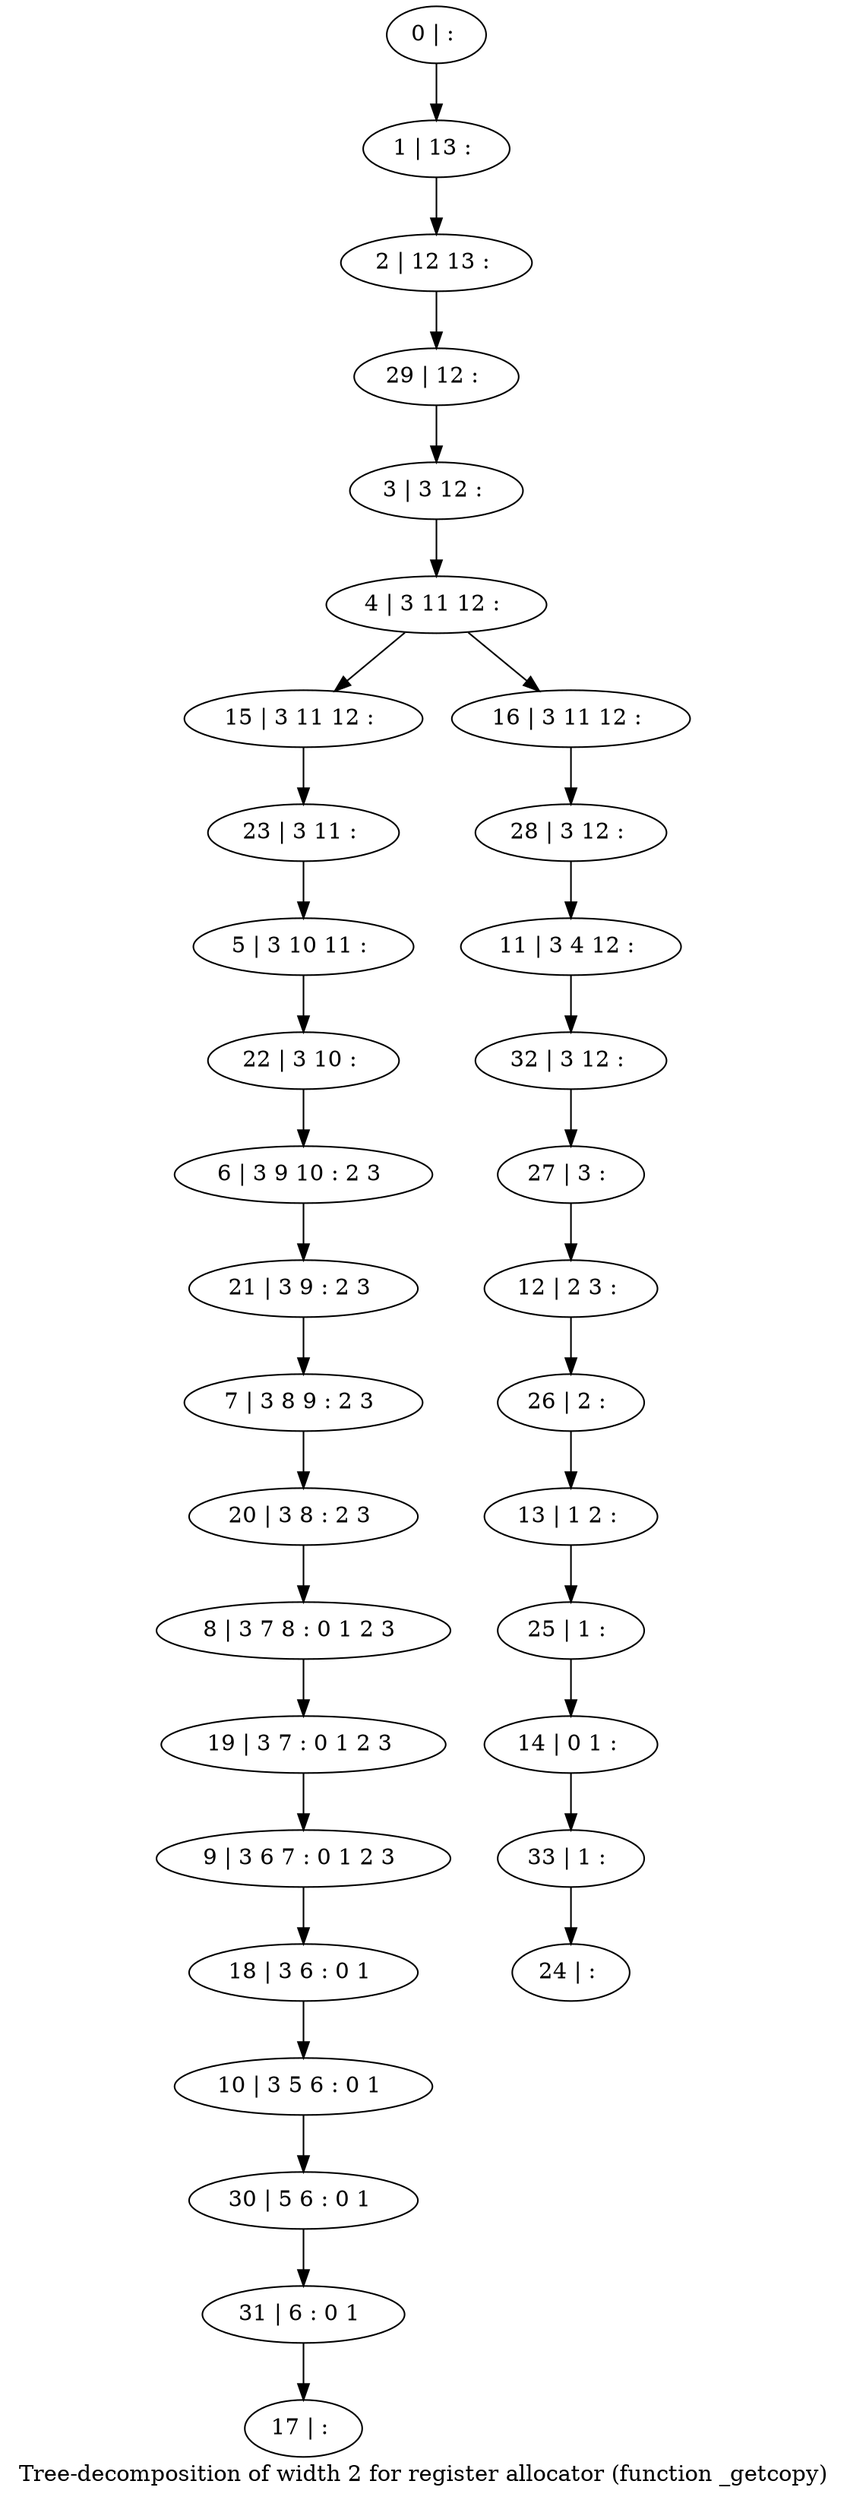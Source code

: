 digraph G {
graph [label="Tree-decomposition of width 2 for register allocator (function _getcopy)"]
0[label="0 | : "];
1[label="1 | 13 : "];
2[label="2 | 12 13 : "];
3[label="3 | 3 12 : "];
4[label="4 | 3 11 12 : "];
5[label="5 | 3 10 11 : "];
6[label="6 | 3 9 10 : 2 3 "];
7[label="7 | 3 8 9 : 2 3 "];
8[label="8 | 3 7 8 : 0 1 2 3 "];
9[label="9 | 3 6 7 : 0 1 2 3 "];
10[label="10 | 3 5 6 : 0 1 "];
11[label="11 | 3 4 12 : "];
12[label="12 | 2 3 : "];
13[label="13 | 1 2 : "];
14[label="14 | 0 1 : "];
15[label="15 | 3 11 12 : "];
16[label="16 | 3 11 12 : "];
17[label="17 | : "];
18[label="18 | 3 6 : 0 1 "];
19[label="19 | 3 7 : 0 1 2 3 "];
20[label="20 | 3 8 : 2 3 "];
21[label="21 | 3 9 : 2 3 "];
22[label="22 | 3 10 : "];
23[label="23 | 3 11 : "];
24[label="24 | : "];
25[label="25 | 1 : "];
26[label="26 | 2 : "];
27[label="27 | 3 : "];
28[label="28 | 3 12 : "];
29[label="29 | 12 : "];
30[label="30 | 5 6 : 0 1 "];
31[label="31 | 6 : 0 1 "];
32[label="32 | 3 12 : "];
33[label="33 | 1 : "];
0->1 ;
1->2 ;
3->4 ;
4->15 ;
4->16 ;
18->10 ;
9->18 ;
19->9 ;
8->19 ;
20->8 ;
7->20 ;
21->7 ;
6->21 ;
22->6 ;
5->22 ;
23->5 ;
15->23 ;
25->14 ;
13->25 ;
26->13 ;
12->26 ;
27->12 ;
28->11 ;
16->28 ;
29->3 ;
2->29 ;
10->30 ;
31->17 ;
30->31 ;
32->27 ;
11->32 ;
33->24 ;
14->33 ;
}
